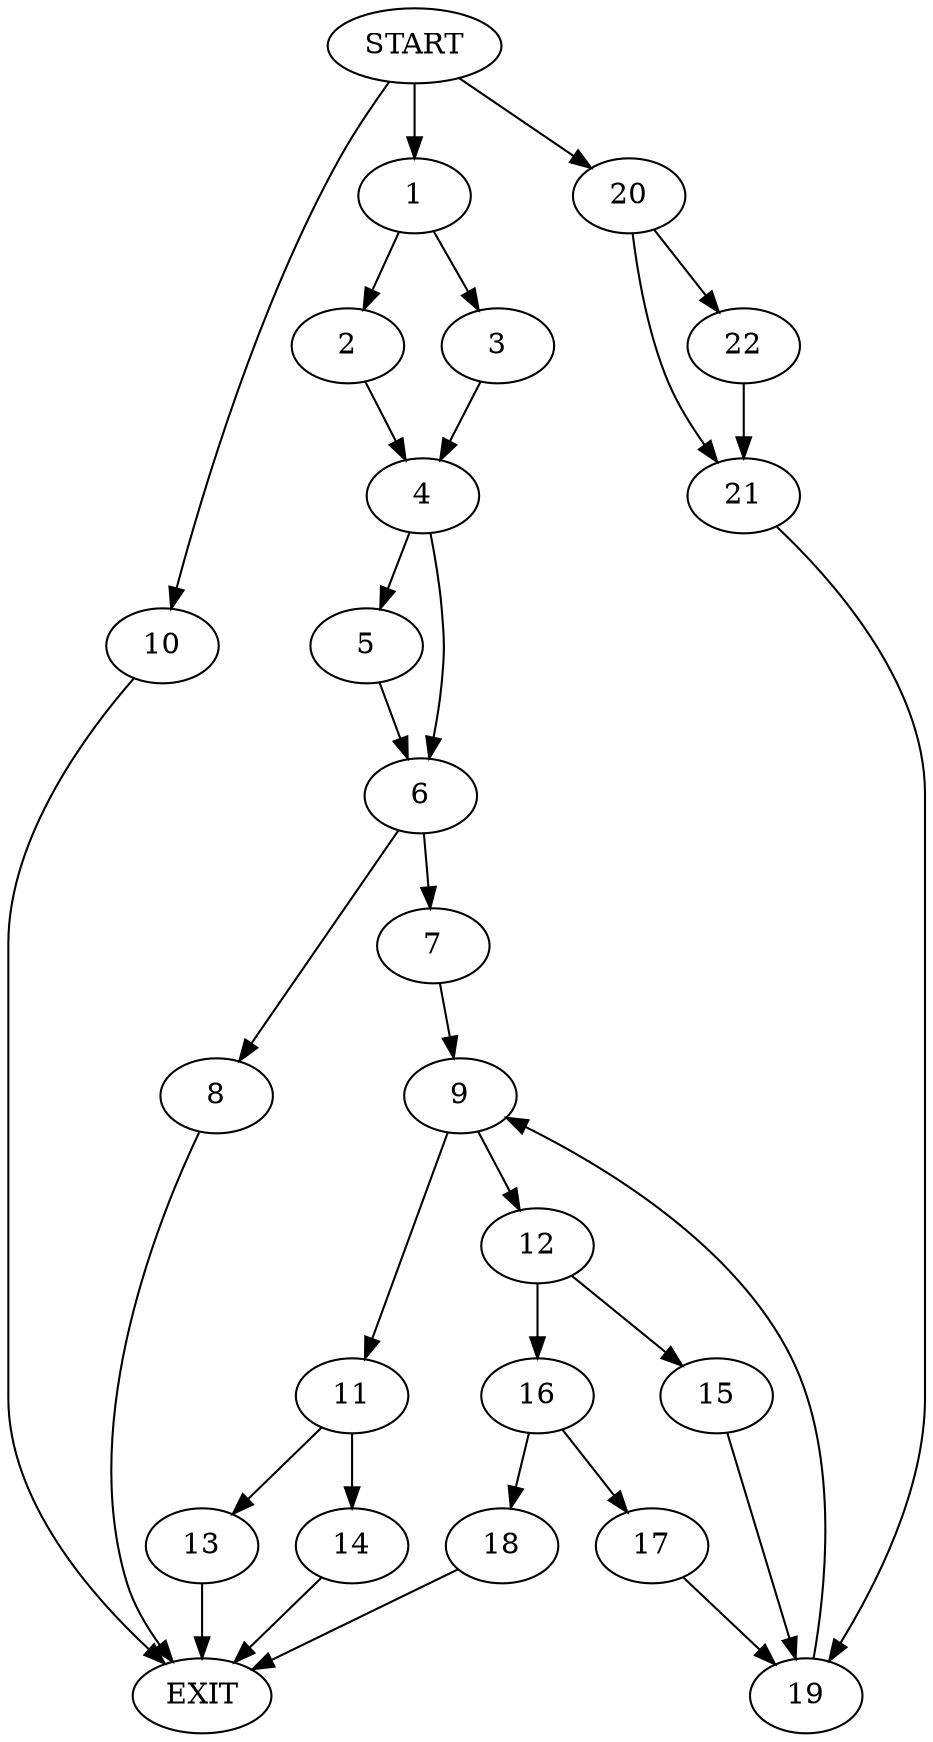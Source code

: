 digraph {
0 [label="START"]
23 [label="EXIT"]
0 -> 1
1 -> 2
1 -> 3
2 -> 4
3 -> 4
4 -> 5
4 -> 6
5 -> 6
6 -> 7
6 -> 8
7 -> 9
8 -> 23
0 -> 10
10 -> 23
9 -> 11
9 -> 12
11 -> 13
11 -> 14
12 -> 15
12 -> 16
16 -> 17
16 -> 18
15 -> 19
17 -> 19
18 -> 23
19 -> 9
0 -> 20
20 -> 21
20 -> 22
21 -> 19
22 -> 21
13 -> 23
14 -> 23
}
